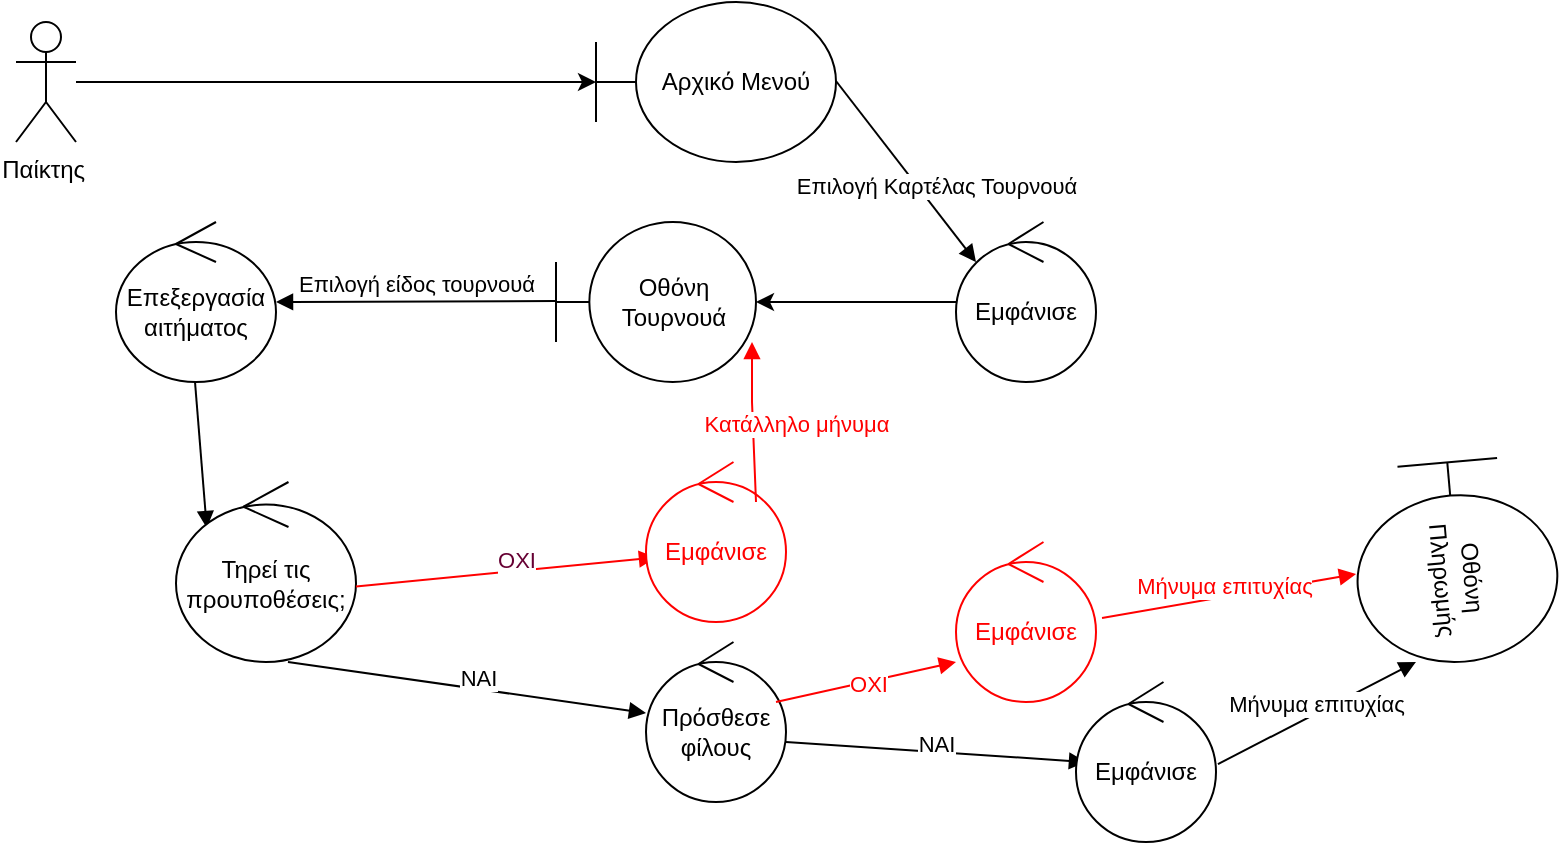 <mxfile version="18.0.5" type="device"><diagram id="C5RBs43oDa-KdzZeNtuy" name="Page-1"><mxGraphModel dx="1422" dy="1874" grid="1" gridSize="10" guides="1" tooltips="1" connect="1" arrows="1" fold="1" page="1" pageScale="1" pageWidth="827" pageHeight="1169" math="0" shadow="0"><root><mxCell id="WIyWlLk6GJQsqaUBKTNV-0"/><mxCell id="WIyWlLk6GJQsqaUBKTNV-1" parent="WIyWlLk6GJQsqaUBKTNV-0"/><mxCell id="eJt1P2r_JDfCsx5g0bV4-3" style="edgeStyle=orthogonalEdgeStyle;rounded=0;orthogonalLoop=1;jettySize=auto;html=1;" parent="WIyWlLk6GJQsqaUBKTNV-1" source="eJt1P2r_JDfCsx5g0bV4-1" edge="1"><mxGeometry relative="1" as="geometry"><mxPoint x="340" y="-500" as="targetPoint"/></mxGeometry></mxCell><mxCell id="eJt1P2r_JDfCsx5g0bV4-1" value="Παίκτης&amp;nbsp;&lt;br&gt;" style="shape=umlActor;verticalLabelPosition=bottom;verticalAlign=top;html=1;" parent="WIyWlLk6GJQsqaUBKTNV-1" vertex="1"><mxGeometry x="50" y="-530" width="30" height="60" as="geometry"/></mxCell><mxCell id="eJt1P2r_JDfCsx5g0bV4-4" value="Αρχικό Μενού" style="shape=umlBoundary;whiteSpace=wrap;html=1;" parent="WIyWlLk6GJQsqaUBKTNV-1" vertex="1"><mxGeometry x="340" y="-540" width="120" height="80" as="geometry"/></mxCell><mxCell id="eJt1P2r_JDfCsx5g0bV4-5" value="Επιλογή Καρτέλας Τουρνουά&lt;br&gt;" style="html=1;verticalAlign=bottom;endArrow=block;rounded=0;" parent="WIyWlLk6GJQsqaUBKTNV-1" edge="1"><mxGeometry x="0.371" y="3" width="80" relative="1" as="geometry"><mxPoint x="460" y="-500.5" as="sourcePoint"/><mxPoint x="530" y="-410" as="targetPoint"/><mxPoint y="1" as="offset"/></mxGeometry></mxCell><mxCell id="eJt1P2r_JDfCsx5g0bV4-8" style="edgeStyle=orthogonalEdgeStyle;rounded=0;orthogonalLoop=1;jettySize=auto;html=1;" parent="WIyWlLk6GJQsqaUBKTNV-1" source="eJt1P2r_JDfCsx5g0bV4-7" edge="1"><mxGeometry relative="1" as="geometry"><mxPoint x="420" y="-390" as="targetPoint"/></mxGeometry></mxCell><mxCell id="eJt1P2r_JDfCsx5g0bV4-7" value="Εμφάνισε" style="ellipse;shape=umlControl;whiteSpace=wrap;html=1;" parent="WIyWlLk6GJQsqaUBKTNV-1" vertex="1"><mxGeometry x="520" y="-430" width="70" height="80" as="geometry"/></mxCell><mxCell id="eJt1P2r_JDfCsx5g0bV4-9" value="Οθόνη Τουρνουά" style="shape=umlBoundary;whiteSpace=wrap;html=1;" parent="WIyWlLk6GJQsqaUBKTNV-1" vertex="1"><mxGeometry x="320" y="-430" width="100" height="80" as="geometry"/></mxCell><mxCell id="eJt1P2r_JDfCsx5g0bV4-13" value="Επιλογή είδος τουρνουά&lt;br&gt;" style="html=1;verticalAlign=bottom;endArrow=block;rounded=0;" parent="WIyWlLk6GJQsqaUBKTNV-1" edge="1"><mxGeometry width="80" relative="1" as="geometry"><mxPoint x="320" y="-390.5" as="sourcePoint"/><mxPoint x="180" y="-390" as="targetPoint"/></mxGeometry></mxCell><mxCell id="eJt1P2r_JDfCsx5g0bV4-14" value="Επεξεργασία αιτήματος&lt;br&gt;" style="ellipse;shape=umlControl;whiteSpace=wrap;html=1;" parent="WIyWlLk6GJQsqaUBKTNV-1" vertex="1"><mxGeometry x="100" y="-430" width="80" height="80" as="geometry"/></mxCell><mxCell id="eJt1P2r_JDfCsx5g0bV4-15" value="" style="html=1;verticalAlign=bottom;endArrow=block;rounded=0;entryX=0.171;entryY=0.256;entryDx=0;entryDy=0;entryPerimeter=0;" parent="WIyWlLk6GJQsqaUBKTNV-1" target="eJt1P2r_JDfCsx5g0bV4-16" edge="1"><mxGeometry x="-0.143" y="-19" width="80" relative="1" as="geometry"><mxPoint x="139.5" y="-350" as="sourcePoint"/><mxPoint x="139.5" y="-280" as="targetPoint"/><mxPoint as="offset"/></mxGeometry></mxCell><mxCell id="eJt1P2r_JDfCsx5g0bV4-16" value="Τηρεί τις προυποθέσεις;&lt;br&gt;" style="ellipse;shape=umlControl;whiteSpace=wrap;html=1;rotation=0;" parent="WIyWlLk6GJQsqaUBKTNV-1" vertex="1"><mxGeometry x="130" y="-300" width="90" height="90" as="geometry"/></mxCell><mxCell id="eJt1P2r_JDfCsx5g0bV4-17" value="ΟΧΙ" style="html=1;verticalAlign=bottom;endArrow=block;rounded=0;strokeColor=#FF0000;fontColor=#660033;" parent="WIyWlLk6GJQsqaUBKTNV-1" edge="1"><mxGeometry x="0.062" y="-3" width="80" relative="1" as="geometry"><mxPoint x="220" y="-247.75" as="sourcePoint"/><mxPoint x="370" y="-262.25" as="targetPoint"/><mxPoint as="offset"/></mxGeometry></mxCell><mxCell id="eJt1P2r_JDfCsx5g0bV4-18" value="ΝΑΙ" style="html=1;verticalAlign=bottom;endArrow=block;rounded=0;exitX=0.622;exitY=1;exitDx=0;exitDy=0;exitPerimeter=0;" parent="WIyWlLk6GJQsqaUBKTNV-1" source="eJt1P2r_JDfCsx5g0bV4-16" edge="1"><mxGeometry x="0.062" y="-3" width="80" relative="1" as="geometry"><mxPoint x="195" y="-210" as="sourcePoint"/><mxPoint x="365" y="-184.5" as="targetPoint"/><Array as="points"/><mxPoint as="offset"/></mxGeometry></mxCell><mxCell id="eJt1P2r_JDfCsx5g0bV4-20" value="Εμφάνισε" style="ellipse;shape=umlControl;whiteSpace=wrap;html=1;fontColor=#FF0000;strokeColor=#FF0000;" parent="WIyWlLk6GJQsqaUBKTNV-1" vertex="1"><mxGeometry x="365" y="-310" width="70" height="80" as="geometry"/></mxCell><mxCell id="eJt1P2r_JDfCsx5g0bV4-21" value="Κατάλληλο μήνυμα" style="html=1;verticalAlign=bottom;endArrow=block;rounded=0;entryX=0.98;entryY=0.75;entryDx=0;entryDy=0;entryPerimeter=0;strokeColor=#FF0000;fontColor=#FF0000;" parent="WIyWlLk6GJQsqaUBKTNV-1" target="eJt1P2r_JDfCsx5g0bV4-9" edge="1"><mxGeometry x="-0.271" y="-21" width="80" relative="1" as="geometry"><mxPoint x="420" y="-290" as="sourcePoint"/><mxPoint x="600" y="-280" as="targetPoint"/><Array as="points"><mxPoint x="418" y="-340"/></Array><mxPoint as="offset"/></mxGeometry></mxCell><mxCell id="eJt1P2r_JDfCsx5g0bV4-23" value="Πρόσθεσε φίλους&lt;br&gt;" style="ellipse;shape=umlControl;whiteSpace=wrap;html=1;" parent="WIyWlLk6GJQsqaUBKTNV-1" vertex="1"><mxGeometry x="365" y="-220" width="70" height="80" as="geometry"/></mxCell><mxCell id="eJt1P2r_JDfCsx5g0bV4-24" value="ΟΧΙ" style="html=1;verticalAlign=bottom;endArrow=block;rounded=0;fontColor=#FF0000;strokeColor=#FF0000;" parent="WIyWlLk6GJQsqaUBKTNV-1" edge="1"><mxGeometry x="-0.038" y="-10" width="80" relative="1" as="geometry"><mxPoint x="430" y="-190" as="sourcePoint"/><mxPoint x="520" y="-210" as="targetPoint"/><mxPoint as="offset"/></mxGeometry></mxCell><mxCell id="eJt1P2r_JDfCsx5g0bV4-25" value="ΝΑΙ" style="html=1;verticalAlign=bottom;endArrow=block;rounded=0;" parent="WIyWlLk6GJQsqaUBKTNV-1" edge="1"><mxGeometry x="0.004" y="-5" width="80" relative="1" as="geometry"><mxPoint x="435" y="-170" as="sourcePoint"/><mxPoint x="585" y="-160" as="targetPoint"/><mxPoint as="offset"/></mxGeometry></mxCell><mxCell id="eJt1P2r_JDfCsx5g0bV4-27" value="Εμφάνισε" style="ellipse;shape=umlControl;whiteSpace=wrap;html=1;" parent="WIyWlLk6GJQsqaUBKTNV-1" vertex="1"><mxGeometry x="580" y="-200" width="70" height="80" as="geometry"/></mxCell><mxCell id="eJt1P2r_JDfCsx5g0bV4-28" value="Μήνυμα επιτυχίας" style="html=1;verticalAlign=bottom;endArrow=block;rounded=0;exitX=1.014;exitY=0.513;exitDx=0;exitDy=0;exitPerimeter=0;" parent="WIyWlLk6GJQsqaUBKTNV-1" source="eJt1P2r_JDfCsx5g0bV4-27" edge="1"><mxGeometry x="-0.045" y="-4" width="80" relative="1" as="geometry"><mxPoint x="750" y="-170" as="sourcePoint"/><mxPoint x="750" y="-210" as="targetPoint"/><mxPoint as="offset"/></mxGeometry></mxCell><mxCell id="eJt1P2r_JDfCsx5g0bV4-29" value="Οθόνη Πληρωμής" style="shape=umlBoundary;whiteSpace=wrap;html=1;rotation=85;" parent="WIyWlLk6GJQsqaUBKTNV-1" vertex="1"><mxGeometry x="720" y="-310" width="100" height="100" as="geometry"/></mxCell><mxCell id="eJt1P2r_JDfCsx5g0bV4-30" value="Εμφάνισε" style="ellipse;shape=umlControl;whiteSpace=wrap;html=1;strokeColor=#FF0000;fontColor=#FF0000;" parent="WIyWlLk6GJQsqaUBKTNV-1" vertex="1"><mxGeometry x="520" y="-270" width="70" height="80" as="geometry"/></mxCell><mxCell id="eJt1P2r_JDfCsx5g0bV4-31" value="Μήνυμα επιτυχίας" style="html=1;verticalAlign=bottom;endArrow=block;rounded=0;exitX=1.043;exitY=0.475;exitDx=0;exitDy=0;exitPerimeter=0;entryX=0.516;entryY=1.003;entryDx=0;entryDy=0;entryPerimeter=0;fontColor=#FF0000;strokeColor=#FF0000;" parent="WIyWlLk6GJQsqaUBKTNV-1" source="eJt1P2r_JDfCsx5g0bV4-30" target="eJt1P2r_JDfCsx5g0bV4-29" edge="1"><mxGeometry x="-0.045" y="-4" width="80" relative="1" as="geometry"><mxPoint x="640" y="-244.48" as="sourcePoint"/><mxPoint x="739.02" y="-295.52" as="targetPoint"/><mxPoint as="offset"/></mxGeometry></mxCell></root></mxGraphModel></diagram></mxfile>